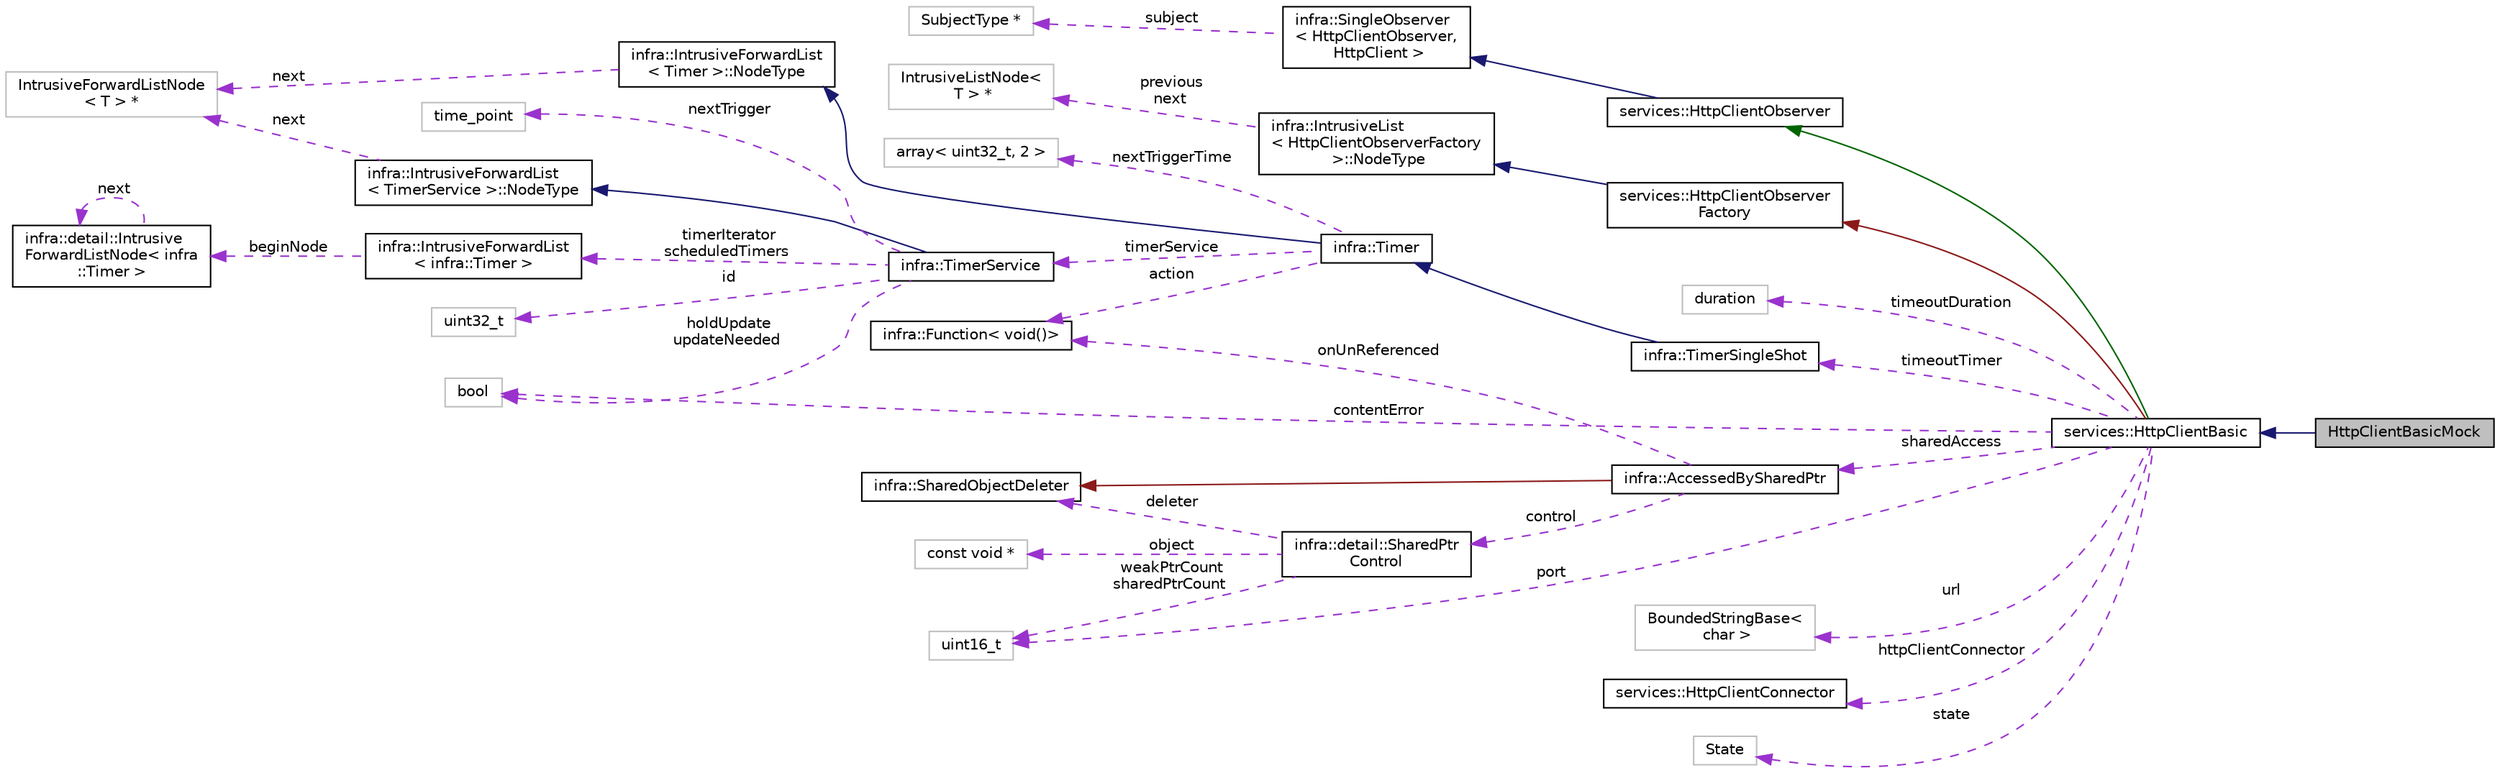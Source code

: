 digraph "HttpClientBasicMock"
{
 // INTERACTIVE_SVG=YES
  edge [fontname="Helvetica",fontsize="10",labelfontname="Helvetica",labelfontsize="10"];
  node [fontname="Helvetica",fontsize="10",shape=record];
  rankdir="LR";
  Node6 [label="HttpClientBasicMock",height=0.2,width=0.4,color="black", fillcolor="grey75", style="filled", fontcolor="black"];
  Node7 -> Node6 [dir="back",color="midnightblue",fontsize="10",style="solid",fontname="Helvetica"];
  Node7 [label="services::HttpClientBasic",height=0.2,width=0.4,color="black", fillcolor="white", style="filled",URL="$db/dae/classservices_1_1_http_client_basic.html"];
  Node8 -> Node7 [dir="back",color="darkgreen",fontsize="10",style="solid",fontname="Helvetica"];
  Node8 [label="services::HttpClientObserver",height=0.2,width=0.4,color="black", fillcolor="white", style="filled",URL="$d3/db1/classservices_1_1_http_client_observer.html"];
  Node9 -> Node8 [dir="back",color="midnightblue",fontsize="10",style="solid",fontname="Helvetica"];
  Node9 [label="infra::SingleObserver\l\< HttpClientObserver,\l HttpClient \>",height=0.2,width=0.4,color="black", fillcolor="white", style="filled",URL="$dc/d4c/classinfra_1_1_single_observer.html"];
  Node10 -> Node9 [dir="back",color="darkorchid3",fontsize="10",style="dashed",label=" subject" ,fontname="Helvetica"];
  Node10 [label="SubjectType *",height=0.2,width=0.4,color="grey75", fillcolor="white", style="filled"];
  Node11 -> Node7 [dir="back",color="firebrick4",fontsize="10",style="solid",fontname="Helvetica"];
  Node11 [label="services::HttpClientObserver\lFactory",height=0.2,width=0.4,color="black", fillcolor="white", style="filled",URL="$d9/d25/classservices_1_1_http_client_observer_factory.html"];
  Node12 -> Node11 [dir="back",color="midnightblue",fontsize="10",style="solid",fontname="Helvetica"];
  Node12 [label="infra::IntrusiveList\l\< HttpClientObserverFactory\l \>::NodeType",height=0.2,width=0.4,color="black", fillcolor="white", style="filled",URL="$d7/da5/classinfra_1_1detail_1_1_intrusive_list_node.html"];
  Node13 -> Node12 [dir="back",color="darkorchid3",fontsize="10",style="dashed",label=" previous\nnext" ,fontname="Helvetica"];
  Node13 [label="IntrusiveListNode\<\l T \> *",height=0.2,width=0.4,color="grey75", fillcolor="white", style="filled"];
  Node14 -> Node7 [dir="back",color="darkorchid3",fontsize="10",style="dashed",label=" timeoutDuration" ,fontname="Helvetica"];
  Node14 [label="duration",height=0.2,width=0.4,color="grey75", fillcolor="white", style="filled"];
  Node15 -> Node7 [dir="back",color="darkorchid3",fontsize="10",style="dashed",label=" timeoutTimer" ,fontname="Helvetica"];
  Node15 [label="infra::TimerSingleShot",height=0.2,width=0.4,color="black", fillcolor="white", style="filled",URL="$d8/d87/classinfra_1_1_timer_single_shot.html"];
  Node16 -> Node15 [dir="back",color="midnightblue",fontsize="10",style="solid",fontname="Helvetica"];
  Node16 [label="infra::Timer",height=0.2,width=0.4,color="black", fillcolor="white", style="filled",URL="$d5/da5/classinfra_1_1_timer.html"];
  Node17 -> Node16 [dir="back",color="midnightblue",fontsize="10",style="solid",fontname="Helvetica"];
  Node17 [label="infra::IntrusiveForwardList\l\< Timer \>::NodeType",height=0.2,width=0.4,color="black", fillcolor="white", style="filled",URL="$d7/d4a/classinfra_1_1detail_1_1_intrusive_forward_list_node.html"];
  Node18 -> Node17 [dir="back",color="darkorchid3",fontsize="10",style="dashed",label=" next" ,fontname="Helvetica"];
  Node18 [label="IntrusiveForwardListNode\l\< T \> *",height=0.2,width=0.4,color="grey75", fillcolor="white", style="filled"];
  Node19 -> Node16 [dir="back",color="darkorchid3",fontsize="10",style="dashed",label=" action" ,fontname="Helvetica"];
  Node19 [label="infra::Function\< void()\>",height=0.2,width=0.4,color="black", fillcolor="white", style="filled",URL="$da/d07/classinfra_1_1_function.html"];
  Node20 -> Node16 [dir="back",color="darkorchid3",fontsize="10",style="dashed",label=" nextTriggerTime" ,fontname="Helvetica"];
  Node20 [label="array\< uint32_t, 2 \>",height=0.2,width=0.4,color="grey75", fillcolor="white", style="filled"];
  Node21 -> Node16 [dir="back",color="darkorchid3",fontsize="10",style="dashed",label=" timerService" ,fontname="Helvetica"];
  Node21 [label="infra::TimerService",height=0.2,width=0.4,color="black", fillcolor="white", style="filled",URL="$da/def/classinfra_1_1_timer_service.html"];
  Node22 -> Node21 [dir="back",color="midnightblue",fontsize="10",style="solid",fontname="Helvetica"];
  Node22 [label="infra::IntrusiveForwardList\l\< TimerService \>::NodeType",height=0.2,width=0.4,color="black", fillcolor="white", style="filled",URL="$d7/d4a/classinfra_1_1detail_1_1_intrusive_forward_list_node.html"];
  Node18 -> Node22 [dir="back",color="darkorchid3",fontsize="10",style="dashed",label=" next" ,fontname="Helvetica"];
  Node23 -> Node21 [dir="back",color="darkorchid3",fontsize="10",style="dashed",label=" nextTrigger" ,fontname="Helvetica"];
  Node23 [label="time_point",height=0.2,width=0.4,color="grey75", fillcolor="white", style="filled"];
  Node24 -> Node21 [dir="back",color="darkorchid3",fontsize="10",style="dashed",label=" timerIterator\nscheduledTimers" ,fontname="Helvetica"];
  Node24 [label="infra::IntrusiveForwardList\l\< infra::Timer \>",height=0.2,width=0.4,color="black", fillcolor="white", style="filled",URL="$d3/d66/classinfra_1_1_intrusive_forward_list.html"];
  Node25 -> Node24 [dir="back",color="darkorchid3",fontsize="10",style="dashed",label=" beginNode" ,fontname="Helvetica"];
  Node25 [label="infra::detail::Intrusive\lForwardListNode\< infra\l::Timer \>",height=0.2,width=0.4,color="black", fillcolor="white", style="filled",URL="$d7/d4a/classinfra_1_1detail_1_1_intrusive_forward_list_node.html"];
  Node25 -> Node25 [dir="back",color="darkorchid3",fontsize="10",style="dashed",label=" next" ,fontname="Helvetica"];
  Node26 -> Node21 [dir="back",color="darkorchid3",fontsize="10",style="dashed",label=" id" ,fontname="Helvetica"];
  Node26 [label="uint32_t",height=0.2,width=0.4,color="grey75", fillcolor="white", style="filled"];
  Node27 -> Node21 [dir="back",color="darkorchid3",fontsize="10",style="dashed",label=" holdUpdate\nupdateNeeded" ,fontname="Helvetica"];
  Node27 [label="bool",height=0.2,width=0.4,color="grey75", fillcolor="white", style="filled"];
  Node28 -> Node7 [dir="back",color="darkorchid3",fontsize="10",style="dashed",label=" port" ,fontname="Helvetica"];
  Node28 [label="uint16_t",height=0.2,width=0.4,color="grey75", fillcolor="white", style="filled"];
  Node29 -> Node7 [dir="back",color="darkorchid3",fontsize="10",style="dashed",label=" url" ,fontname="Helvetica"];
  Node29 [label="BoundedStringBase\<\l char \>",height=0.2,width=0.4,color="grey75", fillcolor="white", style="filled"];
  Node27 -> Node7 [dir="back",color="darkorchid3",fontsize="10",style="dashed",label=" contentError" ,fontname="Helvetica"];
  Node30 -> Node7 [dir="back",color="darkorchid3",fontsize="10",style="dashed",label=" httpClientConnector" ,fontname="Helvetica"];
  Node30 [label="services::HttpClientConnector",height=0.2,width=0.4,color="black", fillcolor="white", style="filled",URL="$de/d5a/classservices_1_1_http_client_connector.html"];
  Node31 -> Node7 [dir="back",color="darkorchid3",fontsize="10",style="dashed",label=" state" ,fontname="Helvetica"];
  Node31 [label="State",height=0.2,width=0.4,color="grey75", fillcolor="white", style="filled"];
  Node32 -> Node7 [dir="back",color="darkorchid3",fontsize="10",style="dashed",label=" sharedAccess" ,fontname="Helvetica"];
  Node32 [label="infra::AccessedBySharedPtr",height=0.2,width=0.4,color="black", fillcolor="white", style="filled",URL="$da/d78/classinfra_1_1_accessed_by_shared_ptr.html"];
  Node33 -> Node32 [dir="back",color="firebrick4",fontsize="10",style="solid",fontname="Helvetica"];
  Node33 [label="infra::SharedObjectDeleter",height=0.2,width=0.4,color="black", fillcolor="white", style="filled",URL="$da/dcd/classinfra_1_1_shared_object_deleter.html"];
  Node19 -> Node32 [dir="back",color="darkorchid3",fontsize="10",style="dashed",label=" onUnReferenced" ,fontname="Helvetica"];
  Node34 -> Node32 [dir="back",color="darkorchid3",fontsize="10",style="dashed",label=" control" ,fontname="Helvetica"];
  Node34 [label="infra::detail::SharedPtr\lControl",height=0.2,width=0.4,color="black", fillcolor="white", style="filled",URL="$dd/d9a/classinfra_1_1detail_1_1_shared_ptr_control.html"];
  Node35 -> Node34 [dir="back",color="darkorchid3",fontsize="10",style="dashed",label=" object" ,fontname="Helvetica"];
  Node35 [label="const void *",height=0.2,width=0.4,color="grey75", fillcolor="white", style="filled"];
  Node28 -> Node34 [dir="back",color="darkorchid3",fontsize="10",style="dashed",label=" weakPtrCount\nsharedPtrCount" ,fontname="Helvetica"];
  Node33 -> Node34 [dir="back",color="darkorchid3",fontsize="10",style="dashed",label=" deleter" ,fontname="Helvetica"];
}
